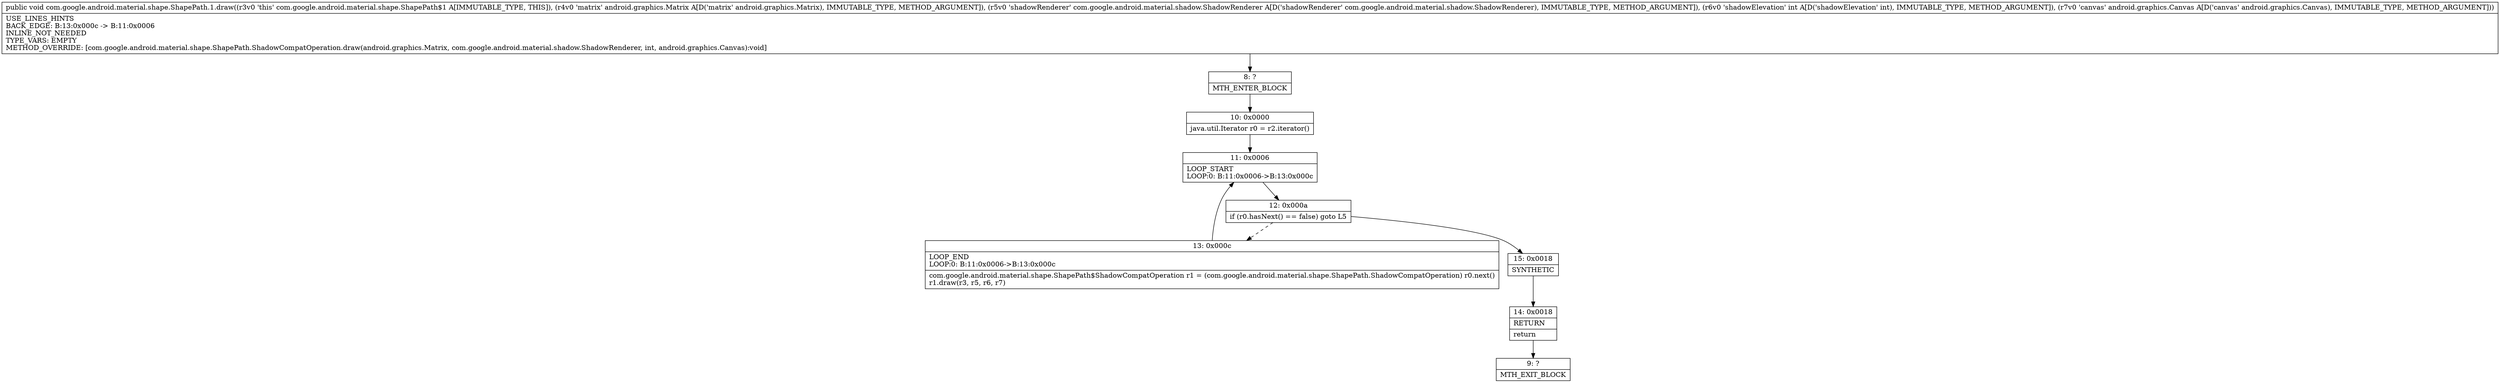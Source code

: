 digraph "CFG forcom.google.android.material.shape.ShapePath.1.draw(Landroid\/graphics\/Matrix;Lcom\/google\/android\/material\/shadow\/ShadowRenderer;ILandroid\/graphics\/Canvas;)V" {
Node_8 [shape=record,label="{8\:\ ?|MTH_ENTER_BLOCK\l}"];
Node_10 [shape=record,label="{10\:\ 0x0000|java.util.Iterator r0 = r2.iterator()\l}"];
Node_11 [shape=record,label="{11\:\ 0x0006|LOOP_START\lLOOP:0: B:11:0x0006\-\>B:13:0x000c\l}"];
Node_12 [shape=record,label="{12\:\ 0x000a|if (r0.hasNext() == false) goto L5\l}"];
Node_13 [shape=record,label="{13\:\ 0x000c|LOOP_END\lLOOP:0: B:11:0x0006\-\>B:13:0x000c\l|com.google.android.material.shape.ShapePath$ShadowCompatOperation r1 = (com.google.android.material.shape.ShapePath.ShadowCompatOperation) r0.next()\lr1.draw(r3, r5, r6, r7)\l}"];
Node_15 [shape=record,label="{15\:\ 0x0018|SYNTHETIC\l}"];
Node_14 [shape=record,label="{14\:\ 0x0018|RETURN\l|return\l}"];
Node_9 [shape=record,label="{9\:\ ?|MTH_EXIT_BLOCK\l}"];
MethodNode[shape=record,label="{public void com.google.android.material.shape.ShapePath.1.draw((r3v0 'this' com.google.android.material.shape.ShapePath$1 A[IMMUTABLE_TYPE, THIS]), (r4v0 'matrix' android.graphics.Matrix A[D('matrix' android.graphics.Matrix), IMMUTABLE_TYPE, METHOD_ARGUMENT]), (r5v0 'shadowRenderer' com.google.android.material.shadow.ShadowRenderer A[D('shadowRenderer' com.google.android.material.shadow.ShadowRenderer), IMMUTABLE_TYPE, METHOD_ARGUMENT]), (r6v0 'shadowElevation' int A[D('shadowElevation' int), IMMUTABLE_TYPE, METHOD_ARGUMENT]), (r7v0 'canvas' android.graphics.Canvas A[D('canvas' android.graphics.Canvas), IMMUTABLE_TYPE, METHOD_ARGUMENT]))  | USE_LINES_HINTS\lBACK_EDGE: B:13:0x000c \-\> B:11:0x0006\lINLINE_NOT_NEEDED\lTYPE_VARS: EMPTY\lMETHOD_OVERRIDE: [com.google.android.material.shape.ShapePath.ShadowCompatOperation.draw(android.graphics.Matrix, com.google.android.material.shadow.ShadowRenderer, int, android.graphics.Canvas):void]\l}"];
MethodNode -> Node_8;Node_8 -> Node_10;
Node_10 -> Node_11;
Node_11 -> Node_12;
Node_12 -> Node_13[style=dashed];
Node_12 -> Node_15;
Node_13 -> Node_11;
Node_15 -> Node_14;
Node_14 -> Node_9;
}

